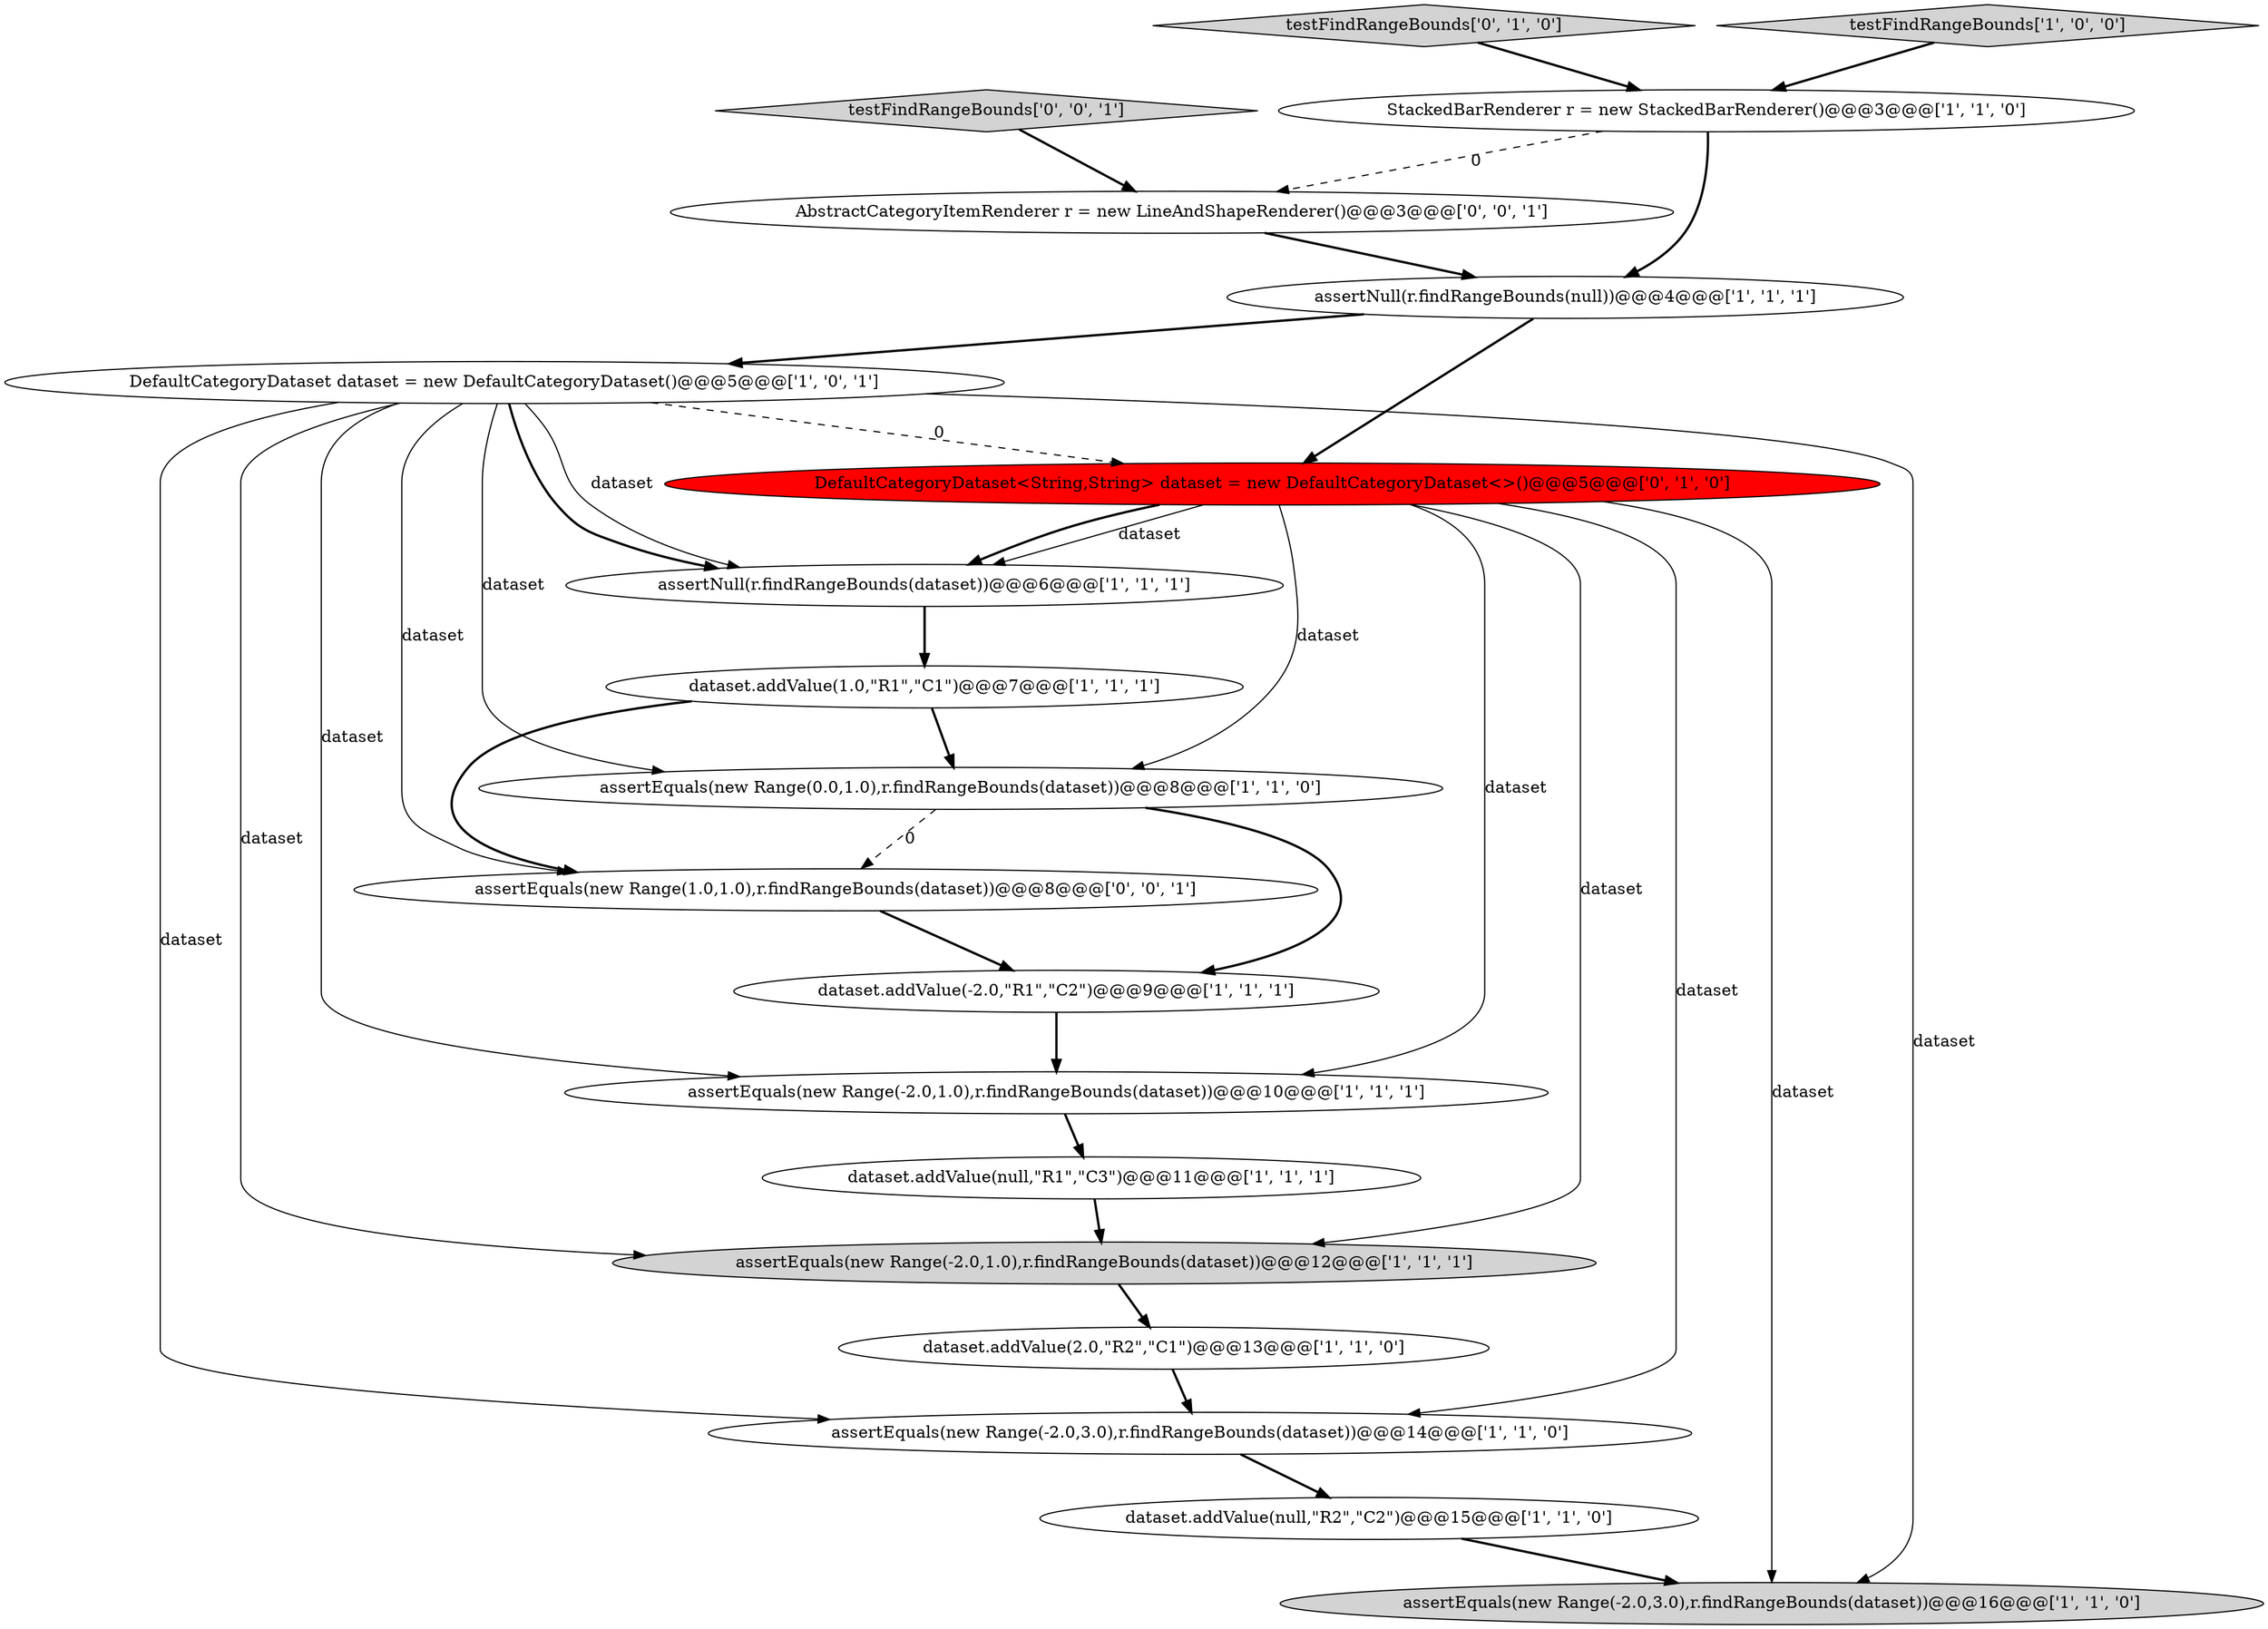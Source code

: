 digraph {
9 [style = filled, label = "assertNull(r.findRangeBounds(dataset))@@@6@@@['1', '1', '1']", fillcolor = white, shape = ellipse image = "AAA0AAABBB1BBB"];
13 [style = filled, label = "StackedBarRenderer r = new StackedBarRenderer()@@@3@@@['1', '1', '0']", fillcolor = white, shape = ellipse image = "AAA0AAABBB1BBB"];
15 [style = filled, label = "testFindRangeBounds['0', '1', '0']", fillcolor = lightgray, shape = diamond image = "AAA0AAABBB2BBB"];
19 [style = filled, label = "testFindRangeBounds['0', '0', '1']", fillcolor = lightgray, shape = diamond image = "AAA0AAABBB3BBB"];
3 [style = filled, label = "assertEquals(new Range(-2.0,3.0),r.findRangeBounds(dataset))@@@14@@@['1', '1', '0']", fillcolor = white, shape = ellipse image = "AAA0AAABBB1BBB"];
4 [style = filled, label = "dataset.addValue(2.0,\"R2\",\"C1\")@@@13@@@['1', '1', '0']", fillcolor = white, shape = ellipse image = "AAA0AAABBB1BBB"];
1 [style = filled, label = "assertNull(r.findRangeBounds(null))@@@4@@@['1', '1', '1']", fillcolor = white, shape = ellipse image = "AAA0AAABBB1BBB"];
7 [style = filled, label = "dataset.addValue(1.0,\"R1\",\"C1\")@@@7@@@['1', '1', '1']", fillcolor = white, shape = ellipse image = "AAA0AAABBB1BBB"];
14 [style = filled, label = "assertEquals(new Range(0.0,1.0),r.findRangeBounds(dataset))@@@8@@@['1', '1', '0']", fillcolor = white, shape = ellipse image = "AAA0AAABBB1BBB"];
10 [style = filled, label = "assertEquals(new Range(-2.0,3.0),r.findRangeBounds(dataset))@@@16@@@['1', '1', '0']", fillcolor = lightgray, shape = ellipse image = "AAA0AAABBB1BBB"];
2 [style = filled, label = "assertEquals(new Range(-2.0,1.0),r.findRangeBounds(dataset))@@@10@@@['1', '1', '1']", fillcolor = white, shape = ellipse image = "AAA0AAABBB1BBB"];
8 [style = filled, label = "dataset.addValue(null,\"R2\",\"C2\")@@@15@@@['1', '1', '0']", fillcolor = white, shape = ellipse image = "AAA0AAABBB1BBB"];
18 [style = filled, label = "AbstractCategoryItemRenderer r = new LineAndShapeRenderer()@@@3@@@['0', '0', '1']", fillcolor = white, shape = ellipse image = "AAA0AAABBB3BBB"];
17 [style = filled, label = "assertEquals(new Range(1.0,1.0),r.findRangeBounds(dataset))@@@8@@@['0', '0', '1']", fillcolor = white, shape = ellipse image = "AAA0AAABBB3BBB"];
16 [style = filled, label = "DefaultCategoryDataset<String,String> dataset = new DefaultCategoryDataset<>()@@@5@@@['0', '1', '0']", fillcolor = red, shape = ellipse image = "AAA1AAABBB2BBB"];
5 [style = filled, label = "assertEquals(new Range(-2.0,1.0),r.findRangeBounds(dataset))@@@12@@@['1', '1', '1']", fillcolor = lightgray, shape = ellipse image = "AAA0AAABBB1BBB"];
6 [style = filled, label = "testFindRangeBounds['1', '0', '0']", fillcolor = lightgray, shape = diamond image = "AAA0AAABBB1BBB"];
11 [style = filled, label = "dataset.addValue(-2.0,\"R1\",\"C2\")@@@9@@@['1', '1', '1']", fillcolor = white, shape = ellipse image = "AAA0AAABBB1BBB"];
12 [style = filled, label = "DefaultCategoryDataset dataset = new DefaultCategoryDataset()@@@5@@@['1', '0', '1']", fillcolor = white, shape = ellipse image = "AAA0AAABBB1BBB"];
0 [style = filled, label = "dataset.addValue(null,\"R1\",\"C3\")@@@11@@@['1', '1', '1']", fillcolor = white, shape = ellipse image = "AAA0AAABBB1BBB"];
4->3 [style = bold, label=""];
8->10 [style = bold, label=""];
16->14 [style = solid, label="dataset"];
15->13 [style = bold, label=""];
19->18 [style = bold, label=""];
12->9 [style = solid, label="dataset"];
7->17 [style = bold, label=""];
12->16 [style = dashed, label="0"];
12->10 [style = solid, label="dataset"];
12->14 [style = solid, label="dataset"];
12->2 [style = solid, label="dataset"];
9->7 [style = bold, label=""];
12->9 [style = bold, label=""];
16->3 [style = solid, label="dataset"];
11->2 [style = bold, label=""];
13->1 [style = bold, label=""];
7->14 [style = bold, label=""];
2->0 [style = bold, label=""];
16->10 [style = solid, label="dataset"];
18->1 [style = bold, label=""];
1->16 [style = bold, label=""];
3->8 [style = bold, label=""];
6->13 [style = bold, label=""];
5->4 [style = bold, label=""];
12->5 [style = solid, label="dataset"];
16->5 [style = solid, label="dataset"];
1->12 [style = bold, label=""];
16->9 [style = solid, label="dataset"];
12->3 [style = solid, label="dataset"];
14->17 [style = dashed, label="0"];
13->18 [style = dashed, label="0"];
12->17 [style = solid, label="dataset"];
16->2 [style = solid, label="dataset"];
14->11 [style = bold, label=""];
16->9 [style = bold, label=""];
0->5 [style = bold, label=""];
17->11 [style = bold, label=""];
}
